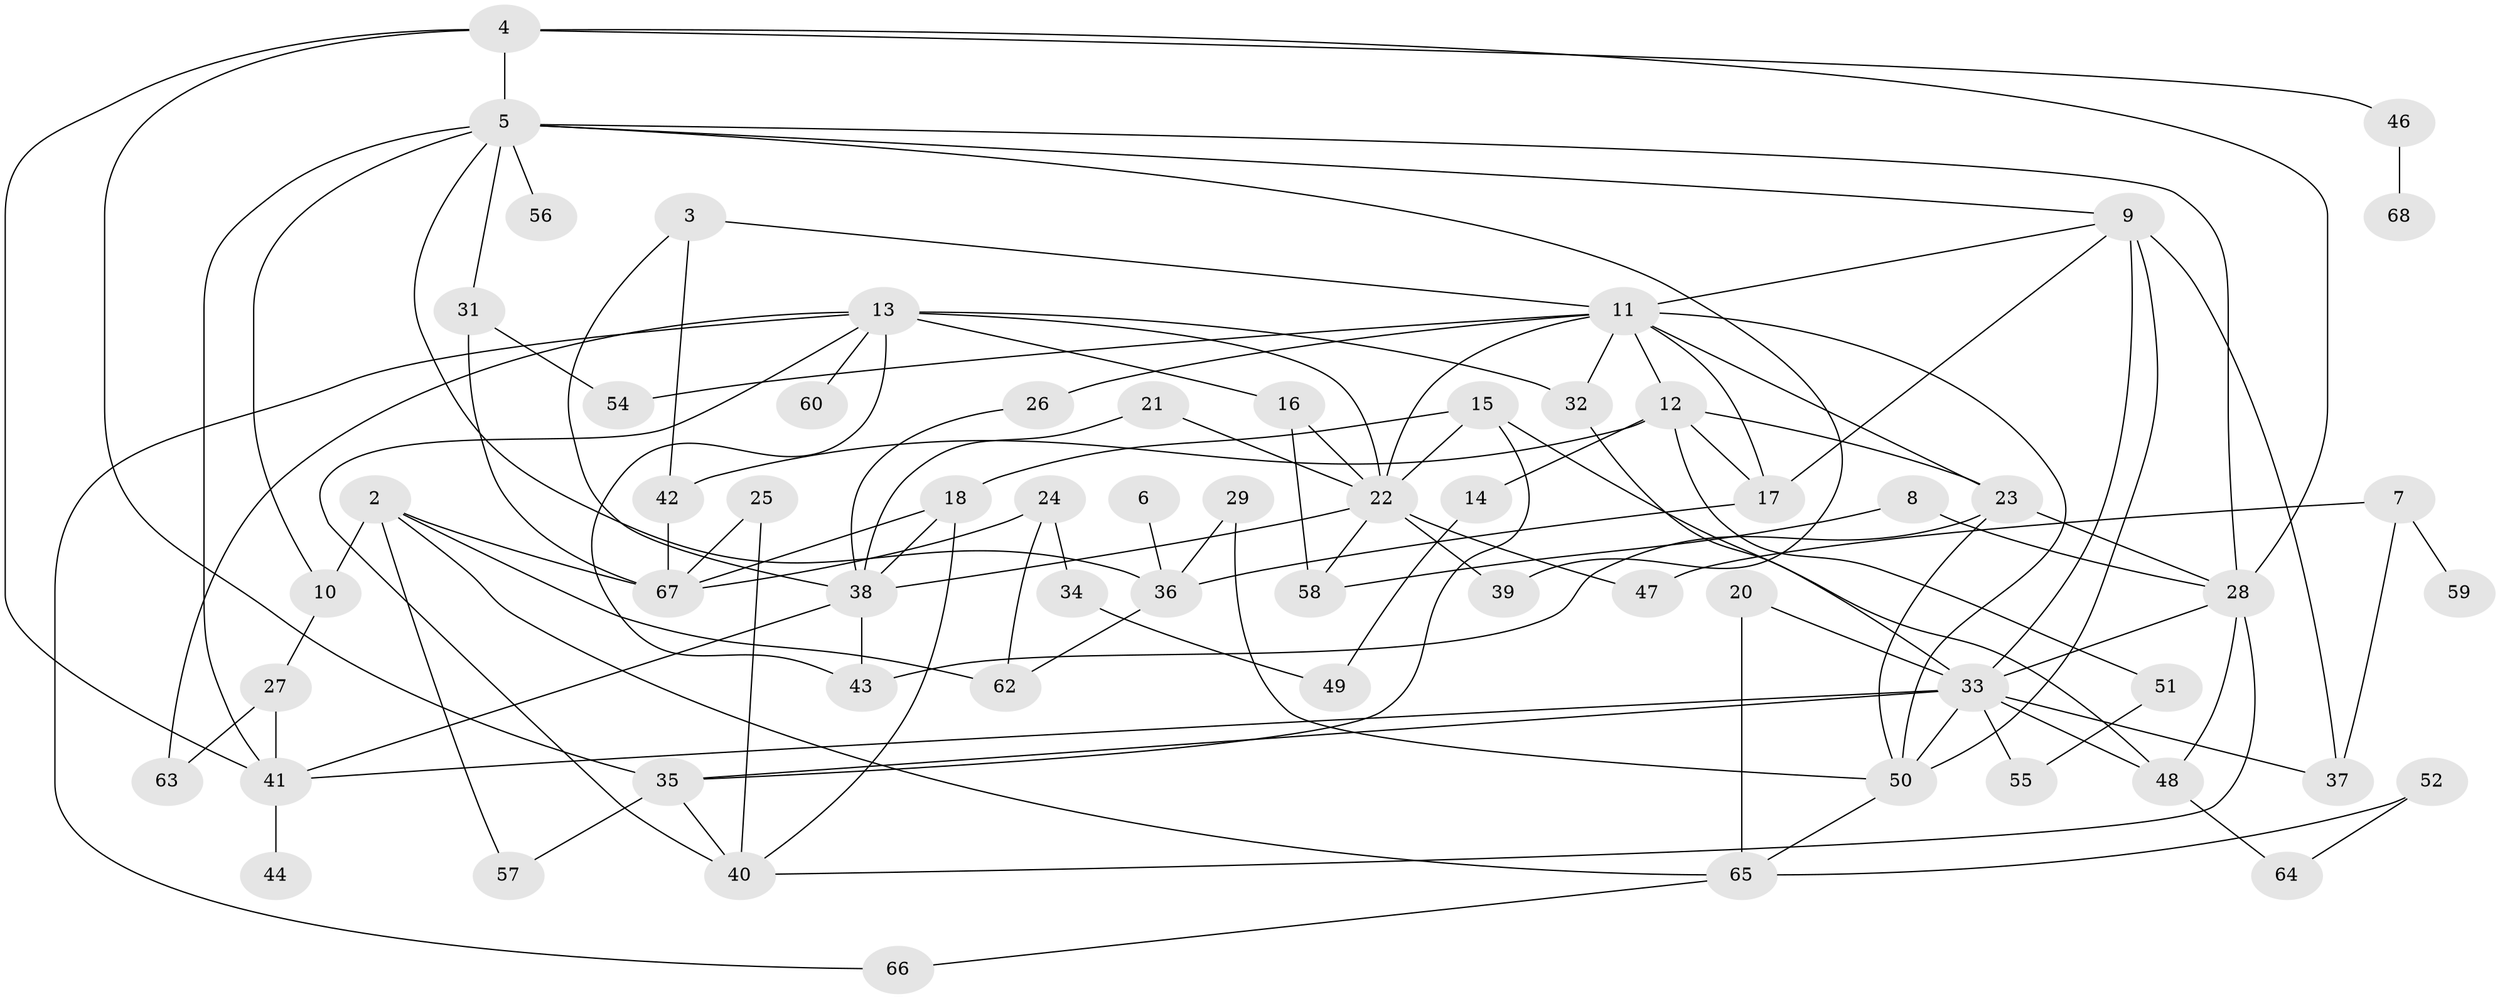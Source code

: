 // original degree distribution, {0: 0.04504504504504504, 4: 0.12612612612612611, 3: 0.24324324324324326, 2: 0.26126126126126126, 5: 0.09009009009009009, 1: 0.15315315315315314, 6: 0.04504504504504504, 7: 0.036036036036036036}
// Generated by graph-tools (version 1.1) at 2025/48/03/04/25 22:48:09]
// undirected, 62 vertices, 113 edges
graph export_dot {
  node [color=gray90,style=filled];
  2;
  3;
  4;
  5;
  6;
  7;
  8;
  9;
  10;
  11;
  12;
  13;
  14;
  15;
  16;
  17;
  18;
  20;
  21;
  22;
  23;
  24;
  25;
  26;
  27;
  28;
  29;
  31;
  32;
  33;
  34;
  35;
  36;
  37;
  38;
  39;
  40;
  41;
  42;
  43;
  44;
  46;
  47;
  48;
  49;
  50;
  51;
  52;
  54;
  55;
  56;
  57;
  58;
  59;
  60;
  62;
  63;
  64;
  65;
  66;
  67;
  68;
  2 -- 10 [weight=1.0];
  2 -- 57 [weight=1.0];
  2 -- 62 [weight=1.0];
  2 -- 65 [weight=1.0];
  2 -- 67 [weight=1.0];
  3 -- 11 [weight=1.0];
  3 -- 38 [weight=1.0];
  3 -- 42 [weight=1.0];
  4 -- 5 [weight=1.0];
  4 -- 28 [weight=1.0];
  4 -- 35 [weight=1.0];
  4 -- 41 [weight=1.0];
  4 -- 46 [weight=1.0];
  5 -- 9 [weight=1.0];
  5 -- 10 [weight=1.0];
  5 -- 28 [weight=1.0];
  5 -- 31 [weight=1.0];
  5 -- 36 [weight=1.0];
  5 -- 39 [weight=1.0];
  5 -- 41 [weight=1.0];
  5 -- 56 [weight=1.0];
  6 -- 36 [weight=1.0];
  7 -- 37 [weight=1.0];
  7 -- 47 [weight=1.0];
  7 -- 59 [weight=1.0];
  8 -- 28 [weight=1.0];
  8 -- 58 [weight=1.0];
  9 -- 11 [weight=1.0];
  9 -- 17 [weight=1.0];
  9 -- 33 [weight=1.0];
  9 -- 37 [weight=1.0];
  9 -- 50 [weight=2.0];
  10 -- 27 [weight=1.0];
  11 -- 12 [weight=1.0];
  11 -- 17 [weight=1.0];
  11 -- 22 [weight=1.0];
  11 -- 23 [weight=1.0];
  11 -- 26 [weight=1.0];
  11 -- 32 [weight=1.0];
  11 -- 50 [weight=1.0];
  11 -- 54 [weight=1.0];
  12 -- 14 [weight=1.0];
  12 -- 17 [weight=1.0];
  12 -- 23 [weight=1.0];
  12 -- 42 [weight=1.0];
  12 -- 51 [weight=1.0];
  13 -- 16 [weight=1.0];
  13 -- 22 [weight=2.0];
  13 -- 32 [weight=1.0];
  13 -- 40 [weight=1.0];
  13 -- 43 [weight=1.0];
  13 -- 60 [weight=1.0];
  13 -- 63 [weight=1.0];
  13 -- 66 [weight=1.0];
  14 -- 49 [weight=1.0];
  15 -- 18 [weight=1.0];
  15 -- 22 [weight=1.0];
  15 -- 35 [weight=1.0];
  15 -- 48 [weight=1.0];
  16 -- 22 [weight=1.0];
  16 -- 58 [weight=1.0];
  17 -- 36 [weight=1.0];
  18 -- 38 [weight=1.0];
  18 -- 40 [weight=1.0];
  18 -- 67 [weight=1.0];
  20 -- 33 [weight=1.0];
  20 -- 65 [weight=1.0];
  21 -- 22 [weight=1.0];
  21 -- 38 [weight=1.0];
  22 -- 38 [weight=1.0];
  22 -- 39 [weight=1.0];
  22 -- 47 [weight=1.0];
  22 -- 58 [weight=1.0];
  23 -- 28 [weight=2.0];
  23 -- 43 [weight=1.0];
  23 -- 50 [weight=1.0];
  24 -- 34 [weight=1.0];
  24 -- 62 [weight=1.0];
  24 -- 67 [weight=1.0];
  25 -- 40 [weight=1.0];
  25 -- 67 [weight=1.0];
  26 -- 38 [weight=1.0];
  27 -- 41 [weight=1.0];
  27 -- 63 [weight=1.0];
  28 -- 33 [weight=1.0];
  28 -- 40 [weight=1.0];
  28 -- 48 [weight=1.0];
  29 -- 36 [weight=1.0];
  29 -- 50 [weight=1.0];
  31 -- 54 [weight=1.0];
  31 -- 67 [weight=1.0];
  32 -- 33 [weight=1.0];
  33 -- 35 [weight=1.0];
  33 -- 37 [weight=2.0];
  33 -- 41 [weight=1.0];
  33 -- 48 [weight=1.0];
  33 -- 50 [weight=1.0];
  33 -- 55 [weight=1.0];
  34 -- 49 [weight=1.0];
  35 -- 40 [weight=1.0];
  35 -- 57 [weight=1.0];
  36 -- 62 [weight=1.0];
  38 -- 41 [weight=1.0];
  38 -- 43 [weight=1.0];
  41 -- 44 [weight=1.0];
  42 -- 67 [weight=1.0];
  46 -- 68 [weight=1.0];
  48 -- 64 [weight=1.0];
  50 -- 65 [weight=1.0];
  51 -- 55 [weight=1.0];
  52 -- 64 [weight=1.0];
  52 -- 65 [weight=1.0];
  65 -- 66 [weight=1.0];
}
